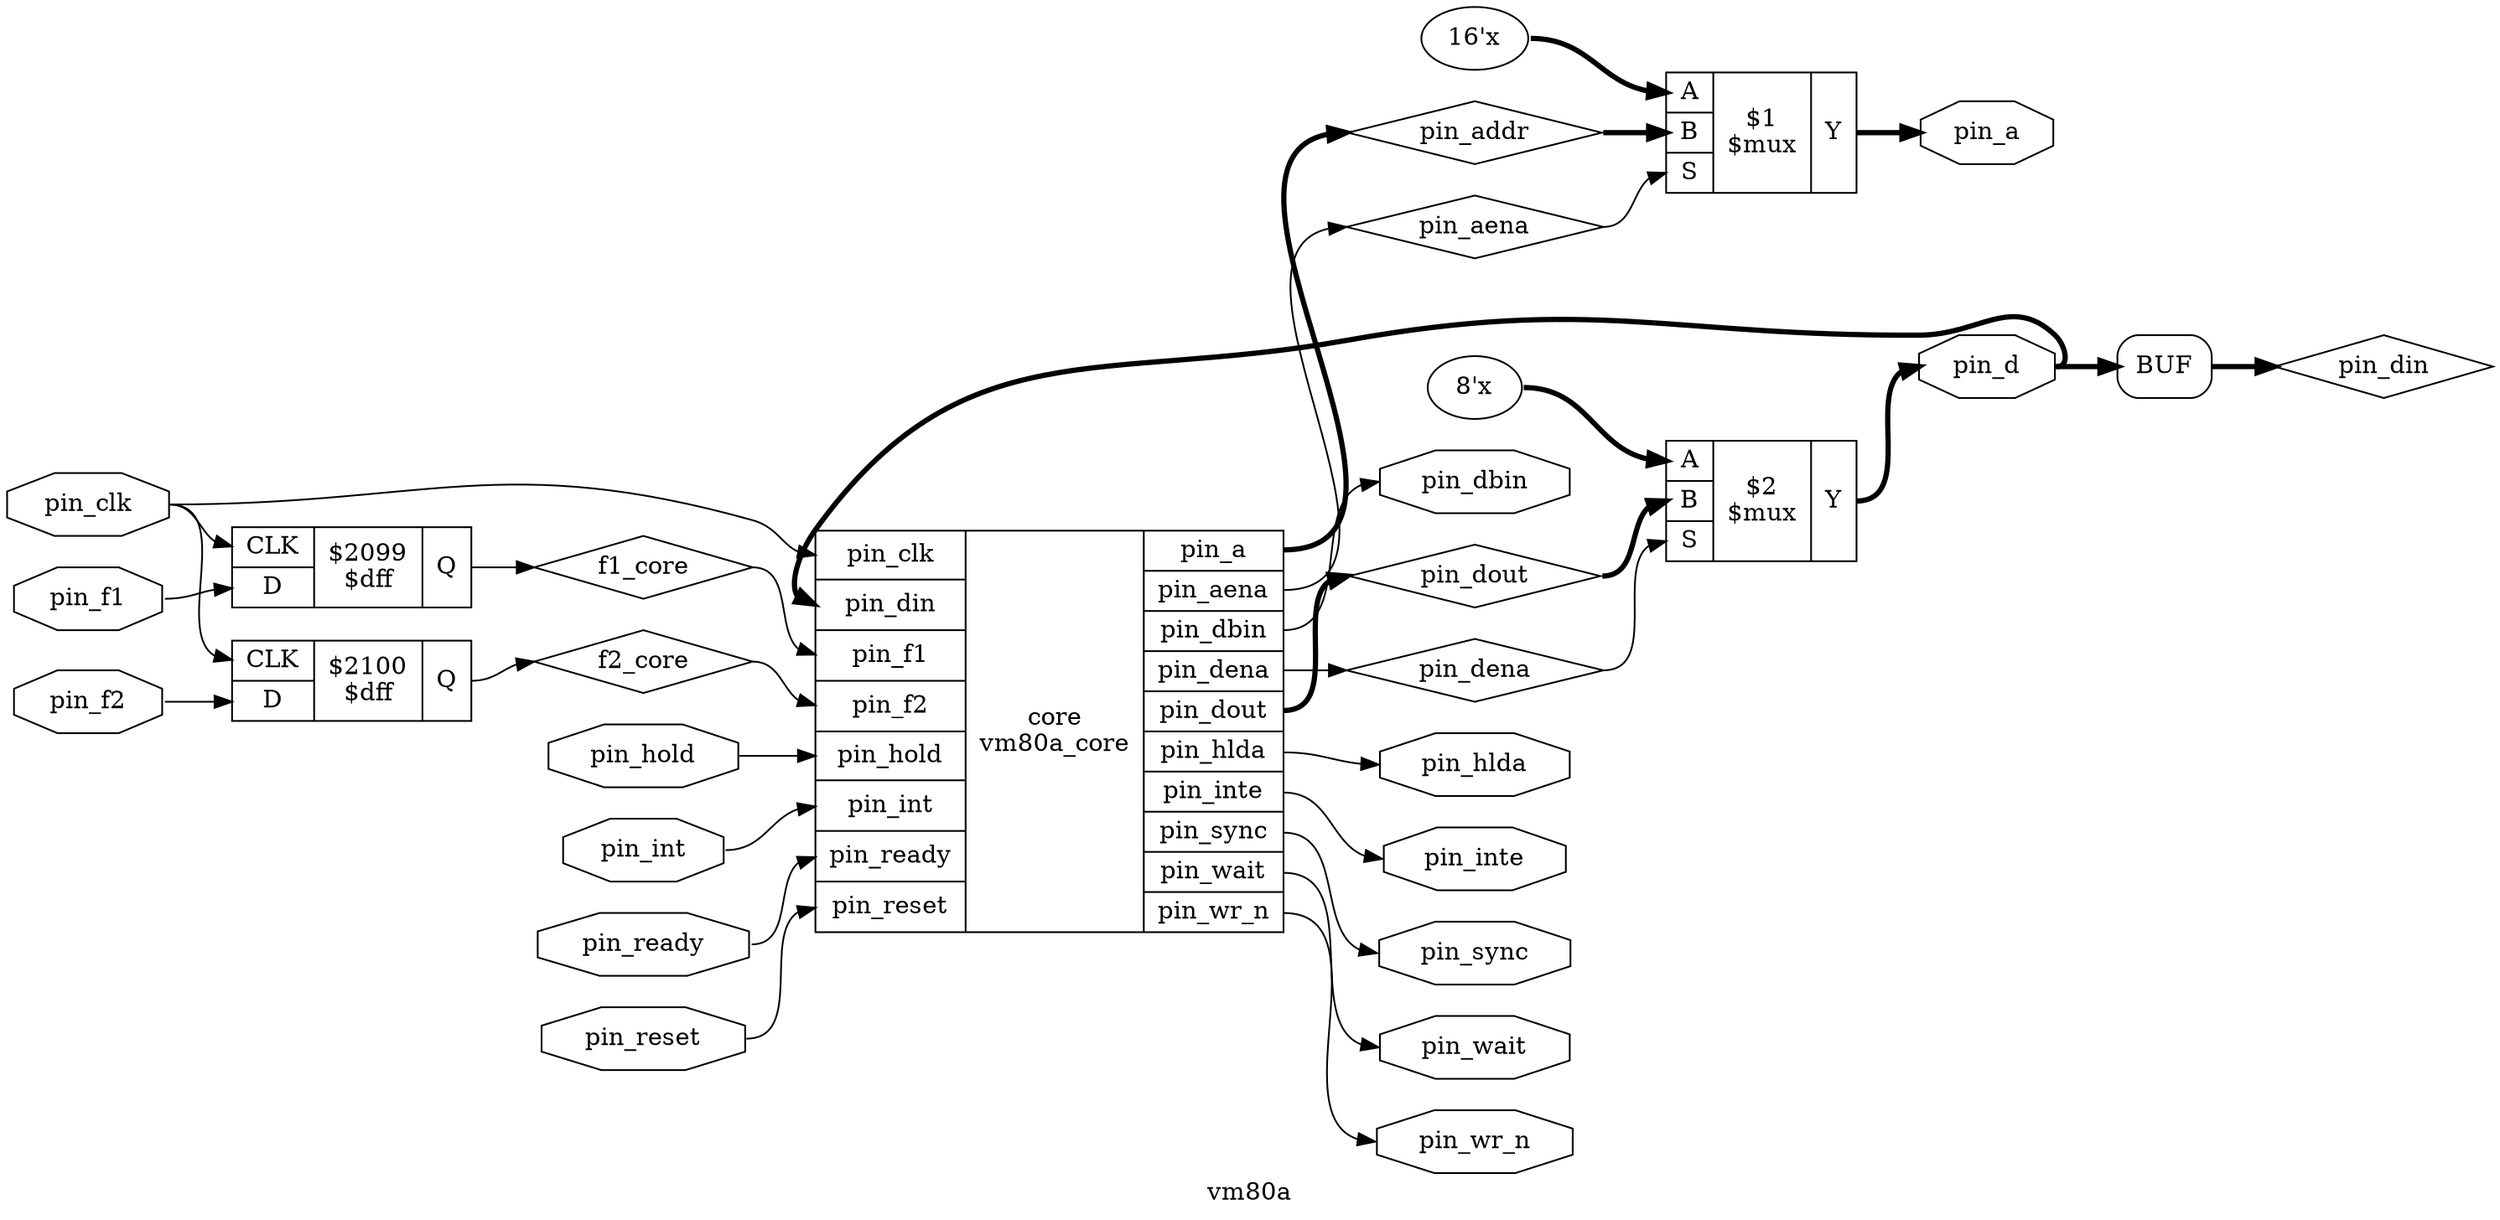 digraph "vm80a" {
label="vm80a";
rankdir="LR";
remincross=true;
n1 [ shape=diamond, label="f1_core", color="black", fontcolor="black" ];
n2 [ shape=diamond, label="f2_core", color="black", fontcolor="black" ];
n3 [ shape=octagon, label="pin_a", color="black", fontcolor="black" ];
n4 [ shape=diamond, label="pin_addr", color="black", fontcolor="black" ];
n5 [ shape=diamond, label="pin_aena", color="black", fontcolor="black" ];
n6 [ shape=octagon, label="pin_clk", color="black", fontcolor="black" ];
n7 [ shape=octagon, label="pin_d", color="black", fontcolor="black" ];
n8 [ shape=octagon, label="pin_dbin", color="black", fontcolor="black" ];
n9 [ shape=diamond, label="pin_dena", color="black", fontcolor="black" ];
n10 [ shape=diamond, label="pin_din", color="black", fontcolor="black" ];
n11 [ shape=diamond, label="pin_dout", color="black", fontcolor="black" ];
n12 [ shape=octagon, label="pin_f1", color="black", fontcolor="black" ];
n13 [ shape=octagon, label="pin_f2", color="black", fontcolor="black" ];
n14 [ shape=octagon, label="pin_hlda", color="black", fontcolor="black" ];
n15 [ shape=octagon, label="pin_hold", color="black", fontcolor="black" ];
n16 [ shape=octagon, label="pin_int", color="black", fontcolor="black" ];
n17 [ shape=octagon, label="pin_inte", color="black", fontcolor="black" ];
n18 [ shape=octagon, label="pin_ready", color="black", fontcolor="black" ];
n19 [ shape=octagon, label="pin_reset", color="black", fontcolor="black" ];
n20 [ shape=octagon, label="pin_sync", color="black", fontcolor="black" ];
n21 [ shape=octagon, label="pin_wait", color="black", fontcolor="black" ];
n22 [ shape=octagon, label="pin_wr_n", color="black", fontcolor="black" ];
c26 [ shape=record, label="{{<p23> CLK|<p24> D}|$2099\n$dff|{<p25> Q}}" ];
c27 [ shape=record, label="{{<p23> CLK|<p24> D}|$2100\n$dff|{<p25> Q}}" ];
v0 [ label="16'x" ];
c32 [ shape=record, label="{{<p28> A|<p29> B|<p30> S}|$1\n$mux|{<p31> Y}}" ];
v1 [ label="8'x" ];
c33 [ shape=record, label="{{<p28> A|<p29> B|<p30> S}|$2\n$mux|{<p31> Y}}" ];
c34 [ shape=record, label="{{<p6> pin_clk|<p10> pin_din|<p12> pin_f1|<p13> pin_f2|<p15> pin_hold|<p16> pin_int|<p18> pin_ready|<p19> pin_reset}|core\nvm80a_core|{<p3> pin_a|<p5> pin_aena|<p8> pin_dbin|<p9> pin_dena|<p11> pin_dout|<p14> pin_hlda|<p17> pin_inte|<p20> pin_sync|<p21> pin_wait|<p22> pin_wr_n}}" ];
x2 [shape=box, style=rounded, label="BUF"];
c26:p25:e -> n1:w [color="black", label=""];
n1:e -> c34:p12:w [color="black", label=""];
x2:e:e -> n10:w [color="black", style="setlinewidth(3)", label=""];
c34:p11:e -> n11:w [color="black", style="setlinewidth(3)", label=""];
n11:e -> c33:p29:w [color="black", style="setlinewidth(3)", label=""];
n12:e -> c26:p24:w [color="black", label=""];
n13:e -> c27:p24:w [color="black", label=""];
c34:p14:e -> n14:w [color="black", label=""];
n15:e -> c34:p15:w [color="black", label=""];
n16:e -> c34:p16:w [color="black", label=""];
c34:p17:e -> n17:w [color="black", label=""];
n18:e -> c34:p18:w [color="black", label=""];
n19:e -> c34:p19:w [color="black", label=""];
c27:p25:e -> n2:w [color="black", label=""];
n2:e -> c34:p13:w [color="black", label=""];
c34:p20:e -> n20:w [color="black", label=""];
c34:p21:e -> n21:w [color="black", label=""];
c34:p22:e -> n22:w [color="black", label=""];
c32:p31:e -> n3:w [color="black", style="setlinewidth(3)", label=""];
c34:p3:e -> n4:w [color="black", style="setlinewidth(3)", label=""];
n4:e -> c32:p29:w [color="black", style="setlinewidth(3)", label=""];
c34:p5:e -> n5:w [color="black", label=""];
n5:e -> c32:p30:w [color="black", label=""];
n6:e -> c26:p23:w [color="black", label=""];
n6:e -> c27:p23:w [color="black", label=""];
n6:e -> c34:p6:w [color="black", label=""];
c33:p31:e -> n7:w [color="black", style="setlinewidth(3)", label=""];
n7:e -> c34:p10:w [color="black", style="setlinewidth(3)", label=""];
n7:e -> x2:w:w [color="black", style="setlinewidth(3)", label=""];
c34:p8:e -> n8:w [color="black", label=""];
c34:p9:e -> n9:w [color="black", label=""];
n9:e -> c33:p30:w [color="black", label=""];
v0:e -> c32:p28:w [color="black", style="setlinewidth(3)", label=""];
v1:e -> c33:p28:w [color="black", style="setlinewidth(3)", label=""];
}
